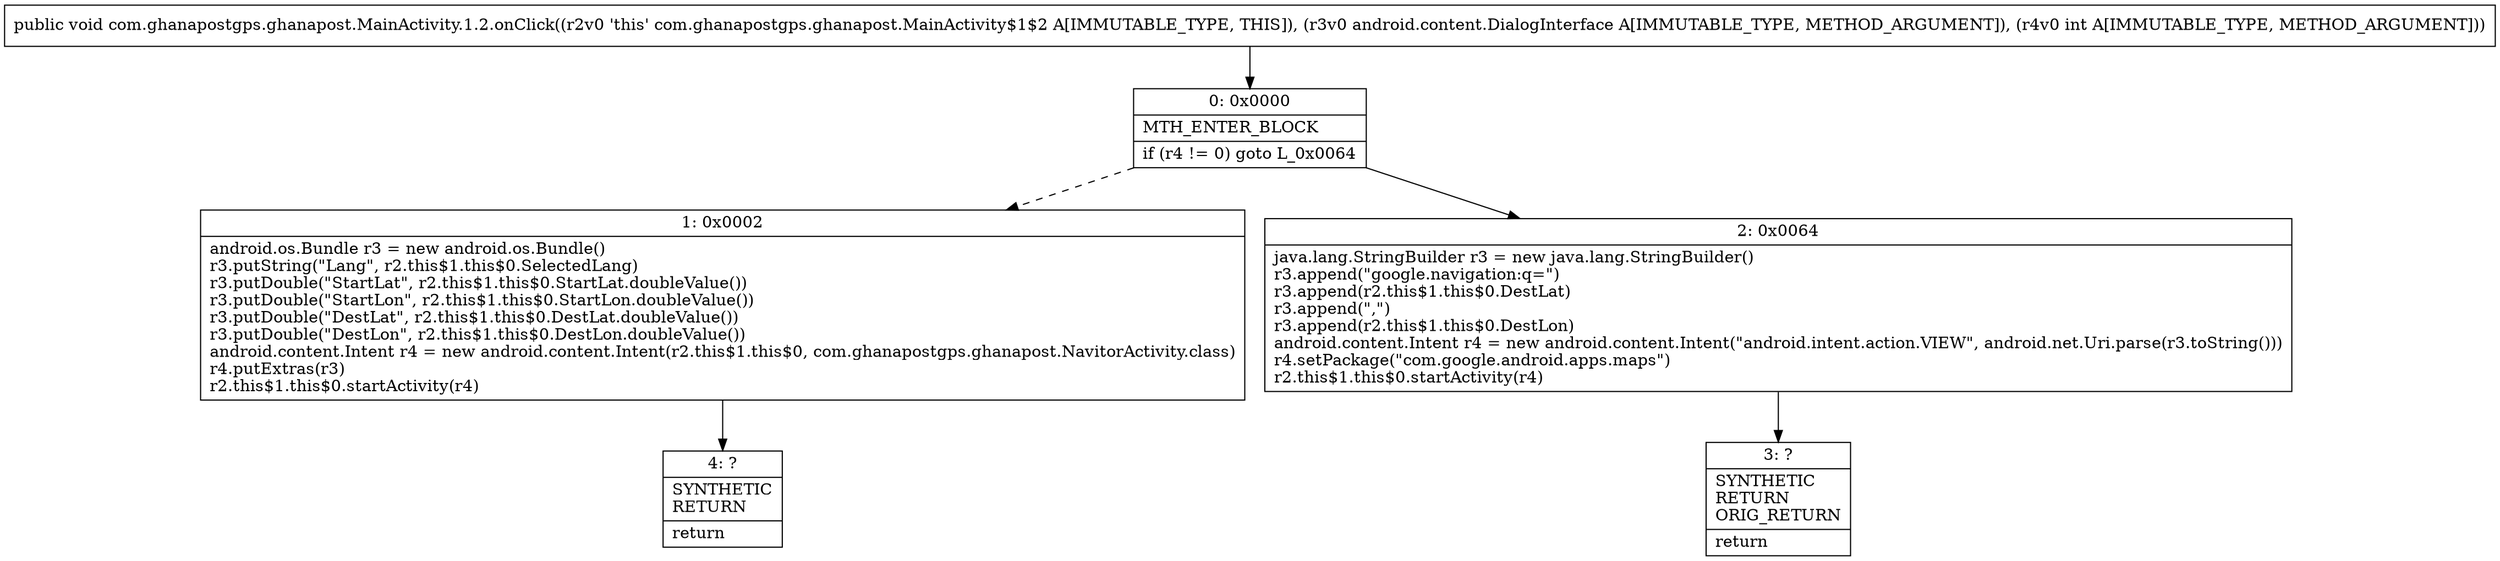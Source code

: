 digraph "CFG forcom.ghanapostgps.ghanapost.MainActivity.1.2.onClick(Landroid\/content\/DialogInterface;I)V" {
Node_0 [shape=record,label="{0\:\ 0x0000|MTH_ENTER_BLOCK\l|if (r4 != 0) goto L_0x0064\l}"];
Node_1 [shape=record,label="{1\:\ 0x0002|android.os.Bundle r3 = new android.os.Bundle()\lr3.putString(\"Lang\", r2.this$1.this$0.SelectedLang)\lr3.putDouble(\"StartLat\", r2.this$1.this$0.StartLat.doubleValue())\lr3.putDouble(\"StartLon\", r2.this$1.this$0.StartLon.doubleValue())\lr3.putDouble(\"DestLat\", r2.this$1.this$0.DestLat.doubleValue())\lr3.putDouble(\"DestLon\", r2.this$1.this$0.DestLon.doubleValue())\landroid.content.Intent r4 = new android.content.Intent(r2.this$1.this$0, com.ghanapostgps.ghanapost.NavitorActivity.class)\lr4.putExtras(r3)\lr2.this$1.this$0.startActivity(r4)\l}"];
Node_2 [shape=record,label="{2\:\ 0x0064|java.lang.StringBuilder r3 = new java.lang.StringBuilder()\lr3.append(\"google.navigation:q=\")\lr3.append(r2.this$1.this$0.DestLat)\lr3.append(\",\")\lr3.append(r2.this$1.this$0.DestLon)\landroid.content.Intent r4 = new android.content.Intent(\"android.intent.action.VIEW\", android.net.Uri.parse(r3.toString()))\lr4.setPackage(\"com.google.android.apps.maps\")\lr2.this$1.this$0.startActivity(r4)\l}"];
Node_3 [shape=record,label="{3\:\ ?|SYNTHETIC\lRETURN\lORIG_RETURN\l|return\l}"];
Node_4 [shape=record,label="{4\:\ ?|SYNTHETIC\lRETURN\l|return\l}"];
MethodNode[shape=record,label="{public void com.ghanapostgps.ghanapost.MainActivity.1.2.onClick((r2v0 'this' com.ghanapostgps.ghanapost.MainActivity$1$2 A[IMMUTABLE_TYPE, THIS]), (r3v0 android.content.DialogInterface A[IMMUTABLE_TYPE, METHOD_ARGUMENT]), (r4v0 int A[IMMUTABLE_TYPE, METHOD_ARGUMENT])) }"];
MethodNode -> Node_0;
Node_0 -> Node_1[style=dashed];
Node_0 -> Node_2;
Node_1 -> Node_4;
Node_2 -> Node_3;
}

